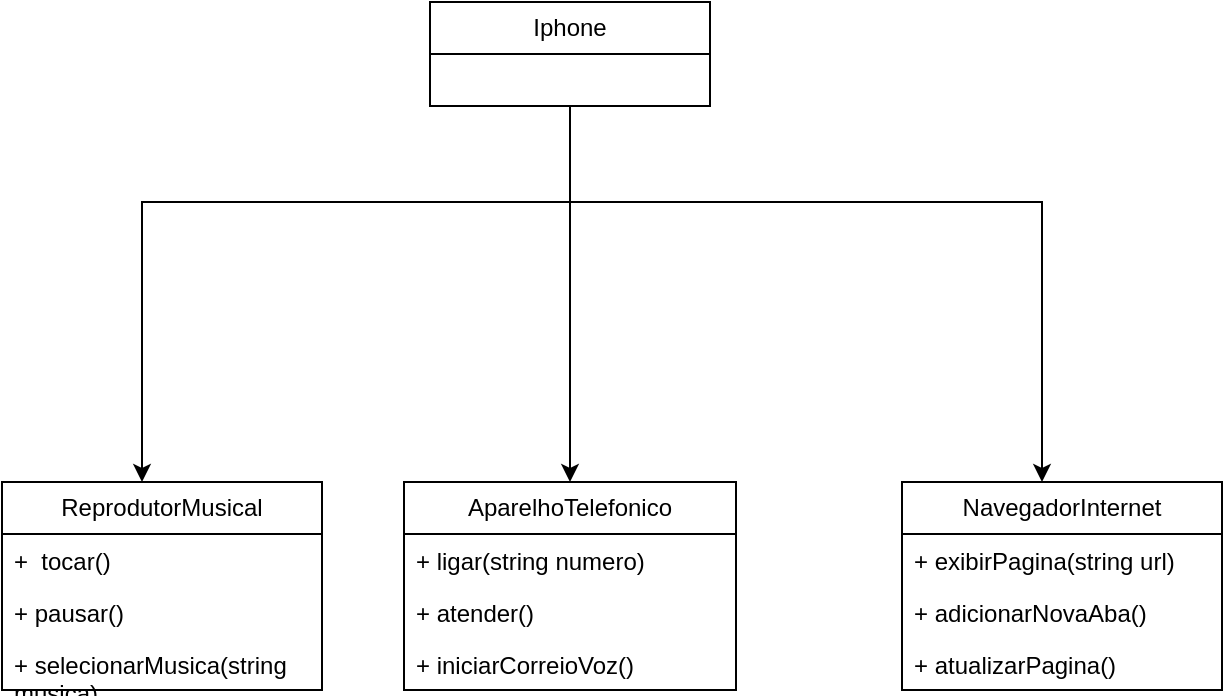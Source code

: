 <mxfile version="24.4.13" type="device">
  <diagram name="Página-1" id="_vHC-tayWjyZtN8ACQIq">
    <mxGraphModel dx="1073" dy="586" grid="1" gridSize="10" guides="1" tooltips="1" connect="1" arrows="1" fold="1" page="1" pageScale="1" pageWidth="827" pageHeight="1169" math="0" shadow="0">
      <root>
        <mxCell id="0" />
        <mxCell id="1" parent="0" />
        <mxCell id="_SnA4YOY12UZAe9yw_hQ-19" style="edgeStyle=orthogonalEdgeStyle;rounded=0;orthogonalLoop=1;jettySize=auto;html=1;" edge="1" parent="1" source="_SnA4YOY12UZAe9yw_hQ-2" target="_SnA4YOY12UZAe9yw_hQ-10">
          <mxGeometry relative="1" as="geometry" />
        </mxCell>
        <mxCell id="_SnA4YOY12UZAe9yw_hQ-20" style="edgeStyle=orthogonalEdgeStyle;rounded=0;orthogonalLoop=1;jettySize=auto;html=1;exitX=0.5;exitY=1;exitDx=0;exitDy=0;" edge="1" parent="1" source="_SnA4YOY12UZAe9yw_hQ-2" target="_SnA4YOY12UZAe9yw_hQ-14">
          <mxGeometry relative="1" as="geometry">
            <mxPoint x="340" y="210" as="sourcePoint" />
            <Array as="points">
              <mxPoint x="344" y="240" />
              <mxPoint x="580" y="240" />
            </Array>
          </mxGeometry>
        </mxCell>
        <mxCell id="_SnA4YOY12UZAe9yw_hQ-21" style="edgeStyle=orthogonalEdgeStyle;rounded=0;orthogonalLoop=1;jettySize=auto;html=1;exitX=0.5;exitY=1;exitDx=0;exitDy=0;" edge="1" parent="1" source="_SnA4YOY12UZAe9yw_hQ-2" target="_SnA4YOY12UZAe9yw_hQ-6">
          <mxGeometry relative="1" as="geometry">
            <Array as="points">
              <mxPoint x="344" y="240" />
              <mxPoint x="130" y="240" />
            </Array>
          </mxGeometry>
        </mxCell>
        <mxCell id="_SnA4YOY12UZAe9yw_hQ-2" value="Iphone" style="swimlane;fontStyle=0;childLayout=stackLayout;horizontal=1;startSize=26;fillColor=none;horizontalStack=0;resizeParent=1;resizeParentMax=0;resizeLast=0;collapsible=1;marginBottom=0;whiteSpace=wrap;html=1;" vertex="1" parent="1">
          <mxGeometry x="274" y="140" width="140" height="52" as="geometry" />
        </mxCell>
        <mxCell id="_SnA4YOY12UZAe9yw_hQ-6" value="ReprodutorMusical" style="swimlane;fontStyle=0;childLayout=stackLayout;horizontal=1;startSize=26;fillColor=none;horizontalStack=0;resizeParent=1;resizeParentMax=0;resizeLast=0;collapsible=1;marginBottom=0;whiteSpace=wrap;html=1;" vertex="1" parent="1">
          <mxGeometry x="60" y="380" width="160" height="104" as="geometry" />
        </mxCell>
        <mxCell id="_SnA4YOY12UZAe9yw_hQ-7" value="+&amp;nbsp; tocar()" style="text;strokeColor=none;fillColor=none;align=left;verticalAlign=top;spacingLeft=4;spacingRight=4;overflow=hidden;rotatable=0;points=[[0,0.5],[1,0.5]];portConstraint=eastwest;whiteSpace=wrap;html=1;" vertex="1" parent="_SnA4YOY12UZAe9yw_hQ-6">
          <mxGeometry y="26" width="160" height="26" as="geometry" />
        </mxCell>
        <mxCell id="_SnA4YOY12UZAe9yw_hQ-8" value="+ pausar()" style="text;strokeColor=none;fillColor=none;align=left;verticalAlign=top;spacingLeft=4;spacingRight=4;overflow=hidden;rotatable=0;points=[[0,0.5],[1,0.5]];portConstraint=eastwest;whiteSpace=wrap;html=1;" vertex="1" parent="_SnA4YOY12UZAe9yw_hQ-6">
          <mxGeometry y="52" width="160" height="26" as="geometry" />
        </mxCell>
        <mxCell id="_SnA4YOY12UZAe9yw_hQ-9" value="+ selecionarMusica(string musica&lt;span style=&quot;background-color: initial;&quot;&gt;)&lt;/span&gt;" style="text;strokeColor=none;fillColor=none;align=left;verticalAlign=top;spacingLeft=4;spacingRight=4;overflow=hidden;rotatable=0;points=[[0,0.5],[1,0.5]];portConstraint=eastwest;whiteSpace=wrap;html=1;" vertex="1" parent="_SnA4YOY12UZAe9yw_hQ-6">
          <mxGeometry y="78" width="160" height="26" as="geometry" />
        </mxCell>
        <mxCell id="_SnA4YOY12UZAe9yw_hQ-10" value="AparelhoTelefonico" style="swimlane;fontStyle=0;childLayout=stackLayout;horizontal=1;startSize=26;fillColor=none;horizontalStack=0;resizeParent=1;resizeParentMax=0;resizeLast=0;collapsible=1;marginBottom=0;whiteSpace=wrap;html=1;" vertex="1" parent="1">
          <mxGeometry x="261" y="380" width="166" height="104" as="geometry" />
        </mxCell>
        <mxCell id="_SnA4YOY12UZAe9yw_hQ-11" value="+ ligar(string numero)" style="text;strokeColor=none;fillColor=none;align=left;verticalAlign=top;spacingLeft=4;spacingRight=4;overflow=hidden;rotatable=0;points=[[0,0.5],[1,0.5]];portConstraint=eastwest;whiteSpace=wrap;html=1;" vertex="1" parent="_SnA4YOY12UZAe9yw_hQ-10">
          <mxGeometry y="26" width="166" height="26" as="geometry" />
        </mxCell>
        <mxCell id="_SnA4YOY12UZAe9yw_hQ-12" value="+ atender()" style="text;strokeColor=none;fillColor=none;align=left;verticalAlign=top;spacingLeft=4;spacingRight=4;overflow=hidden;rotatable=0;points=[[0,0.5],[1,0.5]];portConstraint=eastwest;whiteSpace=wrap;html=1;" vertex="1" parent="_SnA4YOY12UZAe9yw_hQ-10">
          <mxGeometry y="52" width="166" height="26" as="geometry" />
        </mxCell>
        <mxCell id="_SnA4YOY12UZAe9yw_hQ-13" value="+ iniciarCorreioVoz()" style="text;strokeColor=none;fillColor=none;align=left;verticalAlign=top;spacingLeft=4;spacingRight=4;overflow=hidden;rotatable=0;points=[[0,0.5],[1,0.5]];portConstraint=eastwest;whiteSpace=wrap;html=1;" vertex="1" parent="_SnA4YOY12UZAe9yw_hQ-10">
          <mxGeometry y="78" width="166" height="26" as="geometry" />
        </mxCell>
        <mxCell id="_SnA4YOY12UZAe9yw_hQ-14" value="NavegadorInternet" style="swimlane;fontStyle=0;childLayout=stackLayout;horizontal=1;startSize=26;fillColor=none;horizontalStack=0;resizeParent=1;resizeParentMax=0;resizeLast=0;collapsible=1;marginBottom=0;whiteSpace=wrap;html=1;" vertex="1" parent="1">
          <mxGeometry x="510" y="380" width="160" height="104" as="geometry" />
        </mxCell>
        <mxCell id="_SnA4YOY12UZAe9yw_hQ-15" value="+ exibirPagina(string url)" style="text;strokeColor=none;fillColor=none;align=left;verticalAlign=top;spacingLeft=4;spacingRight=4;overflow=hidden;rotatable=0;points=[[0,0.5],[1,0.5]];portConstraint=eastwest;whiteSpace=wrap;html=1;" vertex="1" parent="_SnA4YOY12UZAe9yw_hQ-14">
          <mxGeometry y="26" width="160" height="26" as="geometry" />
        </mxCell>
        <mxCell id="_SnA4YOY12UZAe9yw_hQ-16" value="+ adicionarNovaAba()" style="text;strokeColor=none;fillColor=none;align=left;verticalAlign=top;spacingLeft=4;spacingRight=4;overflow=hidden;rotatable=0;points=[[0,0.5],[1,0.5]];portConstraint=eastwest;whiteSpace=wrap;html=1;" vertex="1" parent="_SnA4YOY12UZAe9yw_hQ-14">
          <mxGeometry y="52" width="160" height="26" as="geometry" />
        </mxCell>
        <mxCell id="_SnA4YOY12UZAe9yw_hQ-17" value="+ atualizarPagina()" style="text;strokeColor=none;fillColor=none;align=left;verticalAlign=top;spacingLeft=4;spacingRight=4;overflow=hidden;rotatable=0;points=[[0,0.5],[1,0.5]];portConstraint=eastwest;whiteSpace=wrap;html=1;" vertex="1" parent="_SnA4YOY12UZAe9yw_hQ-14">
          <mxGeometry y="78" width="160" height="26" as="geometry" />
        </mxCell>
      </root>
    </mxGraphModel>
  </diagram>
</mxfile>
